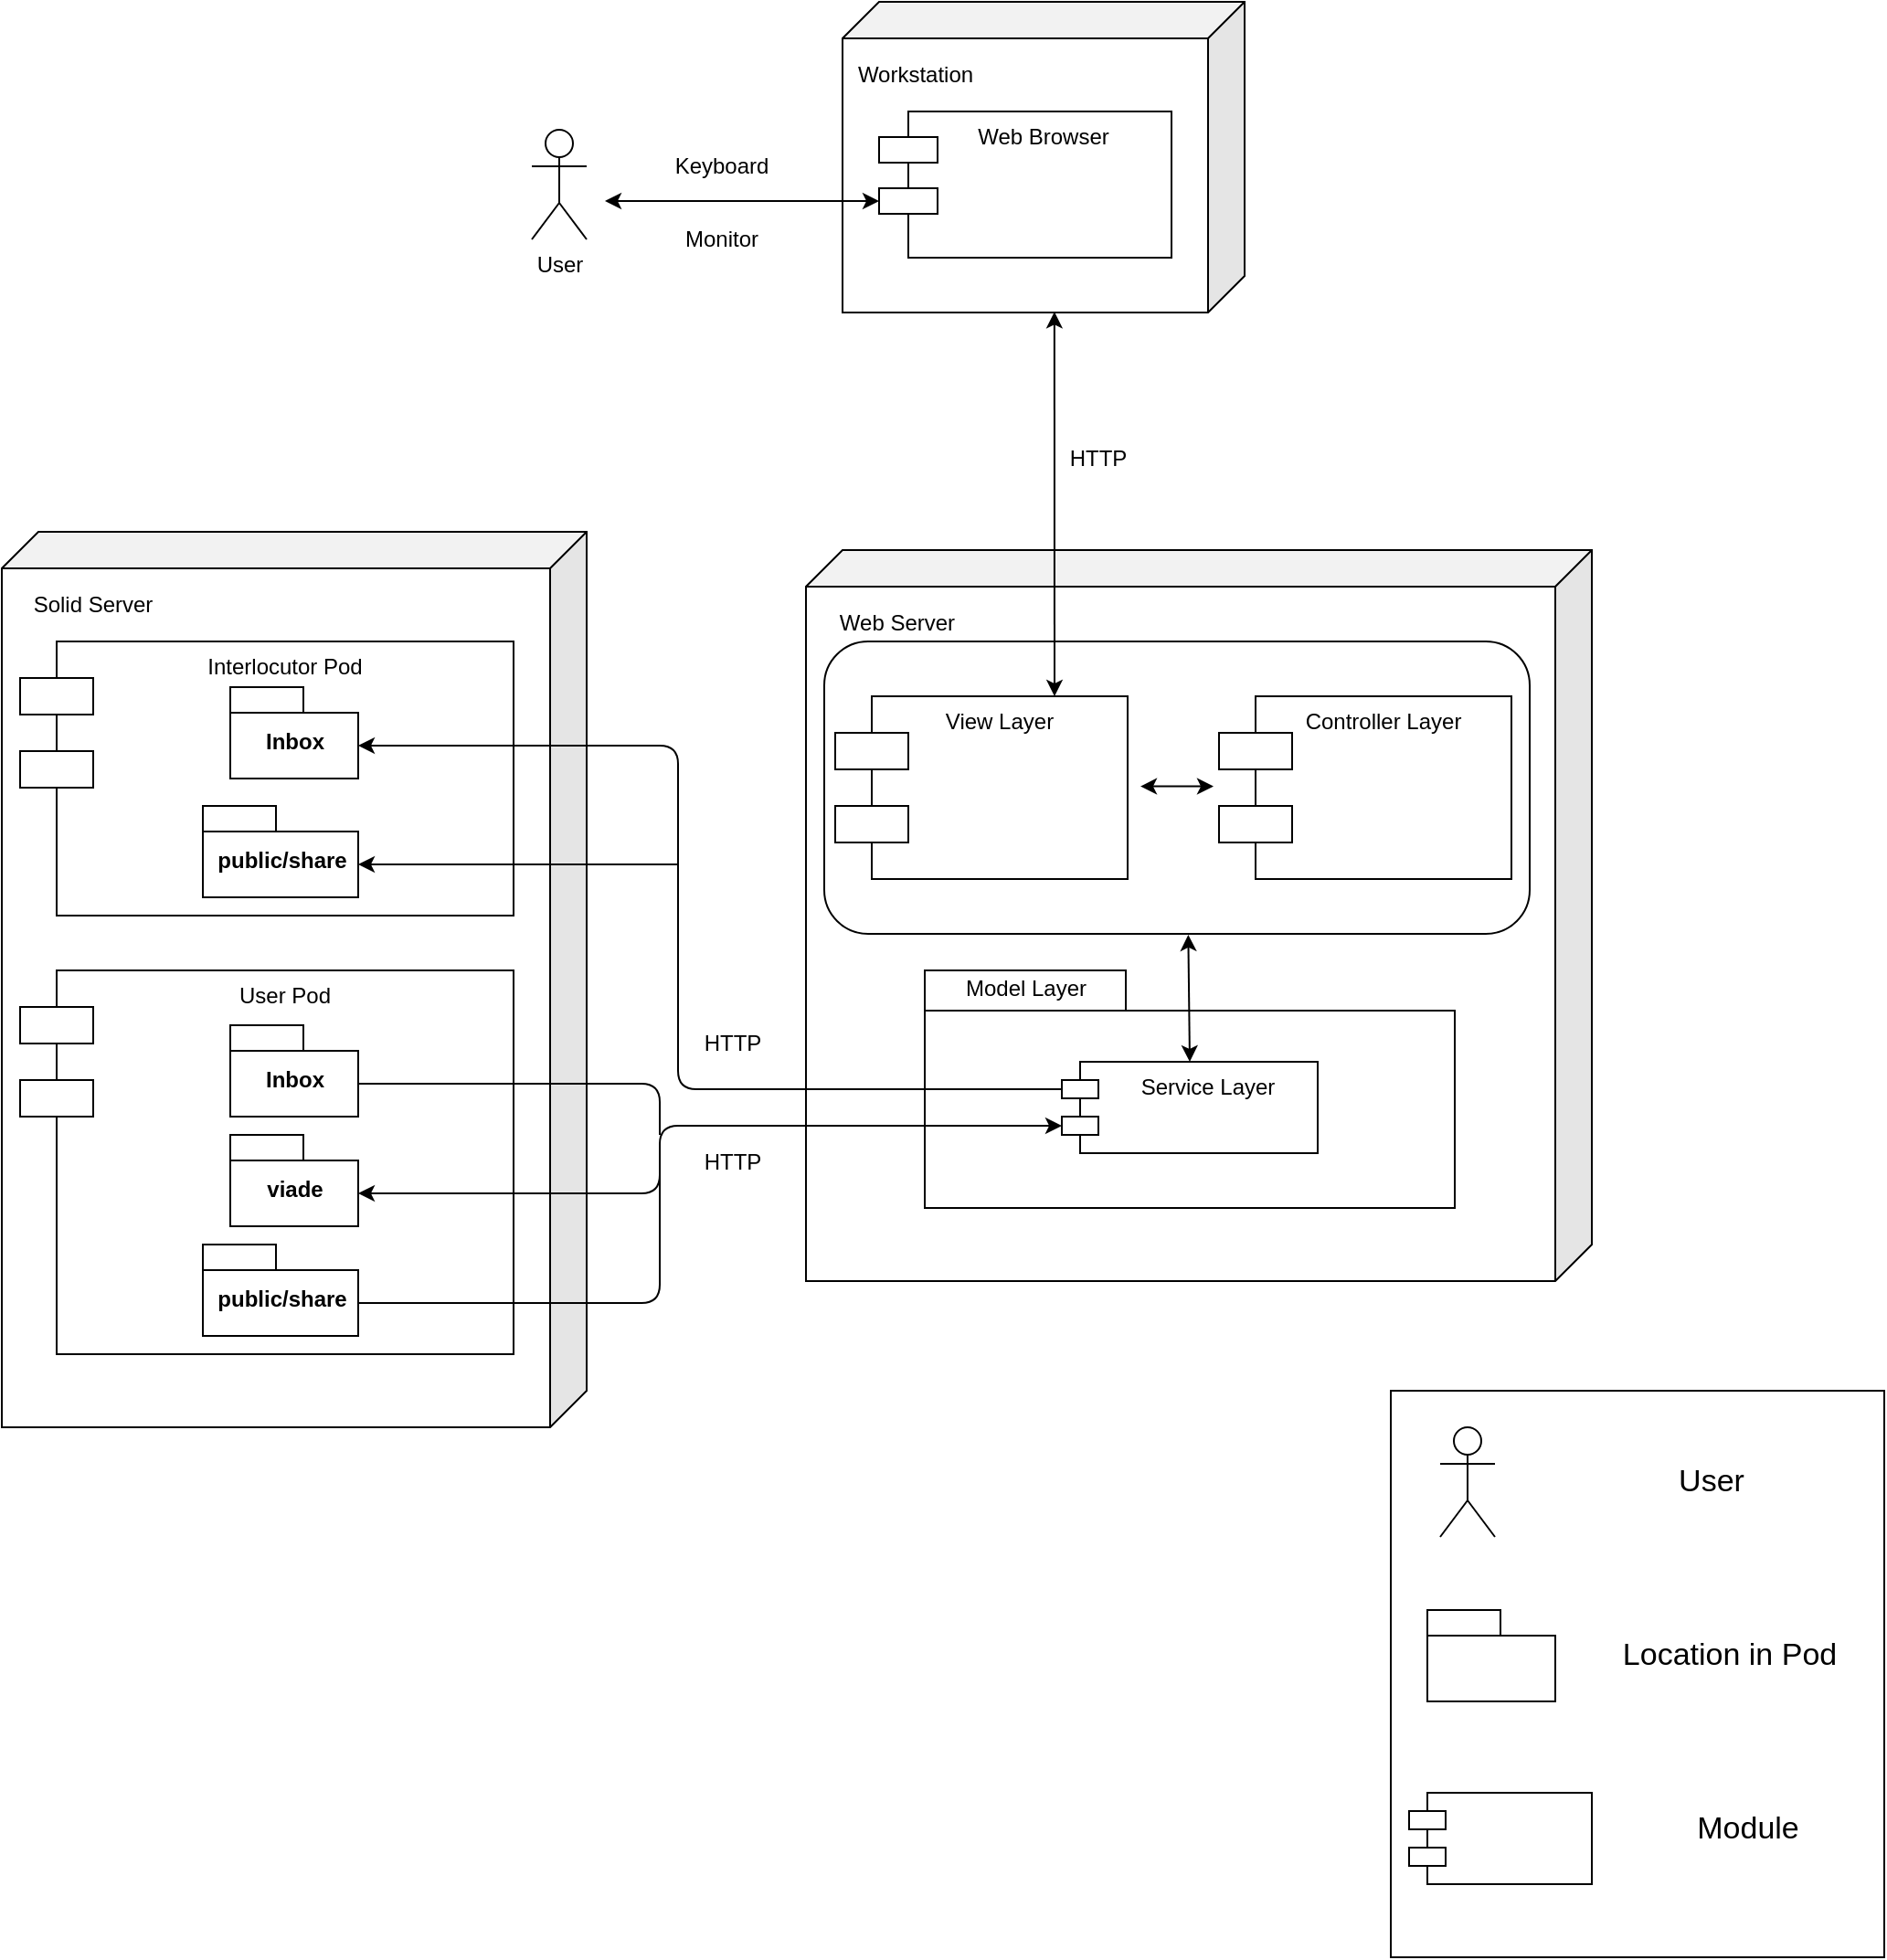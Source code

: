 <mxfile version="12.9.10" type="device"><diagram id="cngQ51aVUD31j9MOctHJ" name="Page-1"><mxGraphModel dx="1564" dy="2033" grid="1" gridSize="10" guides="1" tooltips="1" connect="1" arrows="1" fold="1" page="1" pageScale="1" pageWidth="827" pageHeight="1169" math="0" shadow="0"><root><mxCell id="0"/><mxCell id="1" parent="0"/><mxCell id="WFV7oLUhmcLtsvvF3bTR-1" value="" style="shape=cube;whiteSpace=wrap;html=1;boundedLbl=1;backgroundOutline=1;darkOpacity=0.05;darkOpacity2=0.1;flipV=0;flipH=1;" parent="1" vertex="1"><mxGeometry x="40" y="150" width="320" height="490" as="geometry"/></mxCell><mxCell id="WFV7oLUhmcLtsvvF3bTR-2" value="Solid Server" style="text;html=1;strokeColor=none;fillColor=none;align=center;verticalAlign=middle;whiteSpace=wrap;rounded=0;" parent="1" vertex="1"><mxGeometry x="40" y="180" width="100" height="20" as="geometry"/></mxCell><mxCell id="WFV7oLUhmcLtsvvF3bTR-23" value="Interlocutor Pod" style="shape=module;align=left;spacingLeft=20;align=center;verticalAlign=top;jettyWidth=40;jettyHeight=20;" parent="1" vertex="1"><mxGeometry x="50" y="210" width="270" height="150" as="geometry"/></mxCell><mxCell id="WFV7oLUhmcLtsvvF3bTR-24" value="Inbox" style="shape=folder;fontStyle=1;spacingTop=10;tabWidth=40;tabHeight=14;tabPosition=left;html=1;" parent="1" vertex="1"><mxGeometry x="165" y="235" width="70" height="50" as="geometry"/></mxCell><mxCell id="WFV7oLUhmcLtsvvF3bTR-25" value="User Pod" style="shape=module;align=left;spacingLeft=20;align=center;verticalAlign=top;jettyWidth=40;jettyHeight=20;" parent="1" vertex="1"><mxGeometry x="50" y="390" width="270" height="210" as="geometry"/></mxCell><mxCell id="WFV7oLUhmcLtsvvF3bTR-26" value="Inbox" style="shape=folder;fontStyle=1;spacingTop=10;tabWidth=40;tabHeight=14;tabPosition=left;html=1;" parent="1" vertex="1"><mxGeometry x="165" y="420" width="70" height="50" as="geometry"/></mxCell><mxCell id="WFV7oLUhmcLtsvvF3bTR-27" value="viade" style="shape=folder;fontStyle=1;spacingTop=10;tabWidth=40;tabHeight=14;tabPosition=left;html=1;" parent="1" vertex="1"><mxGeometry x="165" y="480" width="70" height="50" as="geometry"/></mxCell><mxCell id="WFV7oLUhmcLtsvvF3bTR-29" value="" style="shape=cube;whiteSpace=wrap;html=1;boundedLbl=1;backgroundOutline=1;darkOpacity=0.05;darkOpacity2=0.1;flipV=0;flipH=1;" parent="1" vertex="1"><mxGeometry x="480" y="160" width="430" height="400" as="geometry"/></mxCell><mxCell id="WFV7oLUhmcLtsvvF3bTR-30" value="Web Server" style="text;html=1;strokeColor=none;fillColor=none;align=center;verticalAlign=middle;whiteSpace=wrap;rounded=0;" parent="1" vertex="1"><mxGeometry x="480" y="190" width="100" height="20" as="geometry"/></mxCell><mxCell id="WFV7oLUhmcLtsvvF3bTR-38" value="" style="shape=folder;fontStyle=1;spacingTop=10;tabWidth=110;tabHeight=22;tabPosition=left;html=1;" parent="1" vertex="1"><mxGeometry x="545" y="390" width="290" height="130" as="geometry"/></mxCell><mxCell id="WFV7oLUhmcLtsvvF3bTR-39" value="Model Layer" style="text;html=1;align=center;verticalAlign=middle;resizable=0;points=[];autosize=1;" parent="1" vertex="1"><mxGeometry x="560" y="390" width="80" height="20" as="geometry"/></mxCell><mxCell id="WFV7oLUhmcLtsvvF3bTR-40" value="Service Layer" style="shape=module;align=left;spacingLeft=20;align=center;verticalAlign=top;" parent="1" vertex="1"><mxGeometry x="620" y="440" width="140" height="50" as="geometry"/></mxCell><mxCell id="WFV7oLUhmcLtsvvF3bTR-41" value="" style="endArrow=classic;html=1;exitX=0;exitY=0;exitDx=0;exitDy=15;exitPerimeter=0;entryX=0;entryY=0;entryDx=70;entryDy=32;entryPerimeter=0;" parent="1" source="WFV7oLUhmcLtsvvF3bTR-40" target="WFV7oLUhmcLtsvvF3bTR-24" edge="1"><mxGeometry width="50" height="50" relative="1" as="geometry"><mxPoint x="560" y="480" as="sourcePoint"/><mxPoint x="430" y="455" as="targetPoint"/><Array as="points"><mxPoint x="410" y="455"/><mxPoint x="410" y="267"/></Array></mxGeometry></mxCell><mxCell id="WFV7oLUhmcLtsvvF3bTR-43" value="public/share" style="shape=folder;fontStyle=1;spacingTop=10;tabWidth=40;tabHeight=14;tabPosition=left;html=1;" parent="1" vertex="1"><mxGeometry x="150" y="300" width="85" height="50" as="geometry"/></mxCell><mxCell id="WFV7oLUhmcLtsvvF3bTR-44" value="" style="endArrow=classic;html=1;entryX=0;entryY=0;entryDx=85;entryDy=32;entryPerimeter=0;" parent="1" target="WFV7oLUhmcLtsvvF3bTR-43" edge="1"><mxGeometry width="50" height="50" relative="1" as="geometry"><mxPoint x="410" y="332" as="sourcePoint"/><mxPoint x="240" y="332" as="targetPoint"/><Array as="points"><mxPoint x="310" y="332"/></Array></mxGeometry></mxCell><mxCell id="WFV7oLUhmcLtsvvF3bTR-47" value="public/share" style="shape=folder;fontStyle=1;spacingTop=10;tabWidth=40;tabHeight=14;tabPosition=left;html=1;" parent="1" vertex="1"><mxGeometry x="150" y="540" width="85" height="50" as="geometry"/></mxCell><mxCell id="WFV7oLUhmcLtsvvF3bTR-49" value="" style="endArrow=classic;startArrow=classic;html=1;entryX=0;entryY=0;entryDx=0;entryDy=35;entryPerimeter=0;exitX=0;exitY=0;exitDx=70;exitDy=32;exitPerimeter=0;" parent="1" source="WFV7oLUhmcLtsvvF3bTR-27" target="WFV7oLUhmcLtsvvF3bTR-40" edge="1"><mxGeometry width="50" height="50" relative="1" as="geometry"><mxPoint x="430" y="475" as="sourcePoint"/><mxPoint x="460" y="570" as="targetPoint"/><Array as="points"><mxPoint x="400" y="512"/><mxPoint x="400" y="475"/></Array></mxGeometry></mxCell><mxCell id="WFV7oLUhmcLtsvvF3bTR-51" value="" style="endArrow=none;html=1;exitX=0;exitY=0;exitDx=70;exitDy=32;exitPerimeter=0;" parent="1" source="WFV7oLUhmcLtsvvF3bTR-26" edge="1"><mxGeometry width="50" height="50" relative="1" as="geometry"><mxPoint x="340" y="440" as="sourcePoint"/><mxPoint x="400" y="480" as="targetPoint"/><Array as="points"><mxPoint x="400" y="452"/></Array></mxGeometry></mxCell><mxCell id="WFV7oLUhmcLtsvvF3bTR-52" value="" style="endArrow=none;html=1;exitX=0;exitY=0;exitDx=85;exitDy=32;exitPerimeter=0;" parent="1" source="WFV7oLUhmcLtsvvF3bTR-47" edge="1"><mxGeometry width="50" height="50" relative="1" as="geometry"><mxPoint x="400" y="570" as="sourcePoint"/><mxPoint x="400" y="500" as="targetPoint"/><Array as="points"><mxPoint x="400" y="572"/></Array></mxGeometry></mxCell><mxCell id="WFV7oLUhmcLtsvvF3bTR-53" value="HTTP" style="text;html=1;strokeColor=none;fillColor=none;align=center;verticalAlign=middle;whiteSpace=wrap;rounded=0;" parent="1" vertex="1"><mxGeometry x="420" y="420" width="40" height="20" as="geometry"/></mxCell><mxCell id="WFV7oLUhmcLtsvvF3bTR-56" value="HTTP" style="text;html=1;strokeColor=none;fillColor=none;align=center;verticalAlign=middle;whiteSpace=wrap;rounded=0;" parent="1" vertex="1"><mxGeometry x="420" y="485" width="40" height="20" as="geometry"/></mxCell><mxCell id="WFV7oLUhmcLtsvvF3bTR-62" value="" style="rounded=1;whiteSpace=wrap;html=1;" parent="1" vertex="1"><mxGeometry x="490" y="210" width="386" height="160" as="geometry"/></mxCell><mxCell id="WFV7oLUhmcLtsvvF3bTR-63" value="View Layer" style="shape=module;align=left;spacingLeft=20;align=center;verticalAlign=top;jettyWidth=40;jettyHeight=20;" parent="1" vertex="1"><mxGeometry x="496" y="240" width="160" height="100" as="geometry"/></mxCell><mxCell id="WFV7oLUhmcLtsvvF3bTR-64" value="Controller Layer" style="shape=module;align=left;spacingLeft=20;align=center;verticalAlign=top;jettyWidth=40;jettyHeight=20;" parent="1" vertex="1"><mxGeometry x="706" y="240" width="160" height="100" as="geometry"/></mxCell><mxCell id="WFV7oLUhmcLtsvvF3bTR-65" value="" style="endArrow=classic;startArrow=classic;html=1;" parent="1" edge="1"><mxGeometry width="50" height="50" relative="1" as="geometry"><mxPoint x="663" y="289.29" as="sourcePoint"/><mxPoint x="703" y="289.29" as="targetPoint"/></mxGeometry></mxCell><mxCell id="WFV7oLUhmcLtsvvF3bTR-66" value="" style="endArrow=classic;startArrow=classic;html=1;exitX=0.5;exitY=0;exitDx=0;exitDy=0;entryX=0.516;entryY=1.003;entryDx=0;entryDy=0;entryPerimeter=0;" parent="1" source="WFV7oLUhmcLtsvvF3bTR-40" target="WFV7oLUhmcLtsvvF3bTR-62" edge="1"><mxGeometry width="50" height="50" relative="1" as="geometry"><mxPoint x="450" y="490" as="sourcePoint"/><mxPoint x="688" y="370" as="targetPoint"/></mxGeometry></mxCell><mxCell id="WFV7oLUhmcLtsvvF3bTR-67" value="" style="shape=cube;whiteSpace=wrap;html=1;boundedLbl=1;backgroundOutline=1;darkOpacity=0.05;darkOpacity2=0.1;flipH=1;" parent="1" vertex="1"><mxGeometry x="500" y="-140" width="220" height="170" as="geometry"/></mxCell><mxCell id="WFV7oLUhmcLtsvvF3bTR-69" value="Workstation" style="text;html=1;strokeColor=none;fillColor=none;align=center;verticalAlign=middle;whiteSpace=wrap;rounded=0;" parent="1" vertex="1"><mxGeometry x="520" y="-110" width="40" height="20" as="geometry"/></mxCell><mxCell id="WFV7oLUhmcLtsvvF3bTR-70" value="Web Browser" style="shape=module;align=left;spacingLeft=20;align=center;verticalAlign=top;jettyWidth=32;jettyHeight=14;" parent="1" vertex="1"><mxGeometry x="520" y="-80" width="160" height="80" as="geometry"/></mxCell><mxCell id="WFV7oLUhmcLtsvvF3bTR-71" value="" style="endArrow=classic;startArrow=classic;html=1;entryX=0.473;entryY=0.998;entryDx=0;entryDy=0;entryPerimeter=0;exitX=0.75;exitY=0;exitDx=0;exitDy=0;" parent="1" source="WFV7oLUhmcLtsvvF3bTR-63" target="WFV7oLUhmcLtsvvF3bTR-67" edge="1"><mxGeometry width="50" height="50" relative="1" as="geometry"><mxPoint x="520" y="160" as="sourcePoint"/><mxPoint x="570" y="110" as="targetPoint"/></mxGeometry></mxCell><mxCell id="WFV7oLUhmcLtsvvF3bTR-72" value="HTTP" style="text;html=1;strokeColor=none;fillColor=none;align=center;verticalAlign=middle;whiteSpace=wrap;rounded=0;" parent="1" vertex="1"><mxGeometry x="620" y="100" width="40" height="20" as="geometry"/></mxCell><mxCell id="WFV7oLUhmcLtsvvF3bTR-73" value="User" style="shape=umlActor;verticalLabelPosition=bottom;labelBackgroundColor=#ffffff;verticalAlign=top;html=1;outlineConnect=0;" parent="1" vertex="1"><mxGeometry x="330" y="-70" width="30" height="60" as="geometry"/></mxCell><mxCell id="WFV7oLUhmcLtsvvF3bTR-76" value="" style="endArrow=classic;startArrow=classic;html=1;entryX=0;entryY=0;entryDx=0;entryDy=49;entryPerimeter=0;" parent="1" target="WFV7oLUhmcLtsvvF3bTR-70" edge="1"><mxGeometry width="50" height="50" relative="1" as="geometry"><mxPoint x="370" y="-31" as="sourcePoint"/><mxPoint x="500" y="60" as="targetPoint"/></mxGeometry></mxCell><mxCell id="WFV7oLUhmcLtsvvF3bTR-77" value="Monitor" style="text;html=1;strokeColor=none;fillColor=none;align=center;verticalAlign=middle;whiteSpace=wrap;rounded=0;" parent="1" vertex="1"><mxGeometry x="414" y="-20" width="40" height="20" as="geometry"/></mxCell><mxCell id="WFV7oLUhmcLtsvvF3bTR-78" value="Keyboard" style="text;html=1;strokeColor=none;fillColor=none;align=center;verticalAlign=middle;whiteSpace=wrap;rounded=0;" parent="1" vertex="1"><mxGeometry x="414" y="-60" width="40" height="20" as="geometry"/></mxCell><mxCell id="cKysAsuLkoKy-nyiIcxz-1" value="" style="rounded=0;whiteSpace=wrap;html=1;" vertex="1" parent="1"><mxGeometry x="800" y="620" width="270" height="310" as="geometry"/></mxCell><mxCell id="cKysAsuLkoKy-nyiIcxz-2" value="" style="shape=umlActor;verticalLabelPosition=bottom;labelBackgroundColor=#ffffff;verticalAlign=top;html=1;outlineConnect=0;" vertex="1" parent="1"><mxGeometry x="827" y="640" width="30" height="60" as="geometry"/></mxCell><mxCell id="cKysAsuLkoKy-nyiIcxz-8" value="&lt;font style=&quot;font-size: 17px&quot;&gt;User&lt;/font&gt;" style="text;html=1;align=center;verticalAlign=middle;resizable=0;points=[];autosize=1;" vertex="1" parent="1"><mxGeometry x="950" y="660" width="50" height="20" as="geometry"/></mxCell><mxCell id="cKysAsuLkoKy-nyiIcxz-10" value="" style="shape=folder;fontStyle=1;spacingTop=10;tabWidth=40;tabHeight=14;tabPosition=left;html=1;" vertex="1" parent="1"><mxGeometry x="820" y="740" width="70" height="50" as="geometry"/></mxCell><mxCell id="cKysAsuLkoKy-nyiIcxz-11" value="&lt;font style=&quot;font-size: 17px&quot;&gt;Location in Pod&lt;/font&gt;" style="text;html=1;align=center;verticalAlign=middle;resizable=0;points=[];autosize=1;" vertex="1" parent="1"><mxGeometry x="920" y="755" width="130" height="20" as="geometry"/></mxCell><mxCell id="cKysAsuLkoKy-nyiIcxz-15" value="" style="shape=module;align=left;spacingLeft=20;align=center;verticalAlign=top;" vertex="1" parent="1"><mxGeometry x="810" y="840" width="100" height="50" as="geometry"/></mxCell><mxCell id="cKysAsuLkoKy-nyiIcxz-16" value="&lt;font style=&quot;font-size: 17px&quot;&gt;Module&lt;/font&gt;" style="text;html=1;align=center;verticalAlign=middle;resizable=0;points=[];autosize=1;" vertex="1" parent="1"><mxGeometry x="960" y="850" width="70" height="20" as="geometry"/></mxCell></root></mxGraphModel></diagram></mxfile>